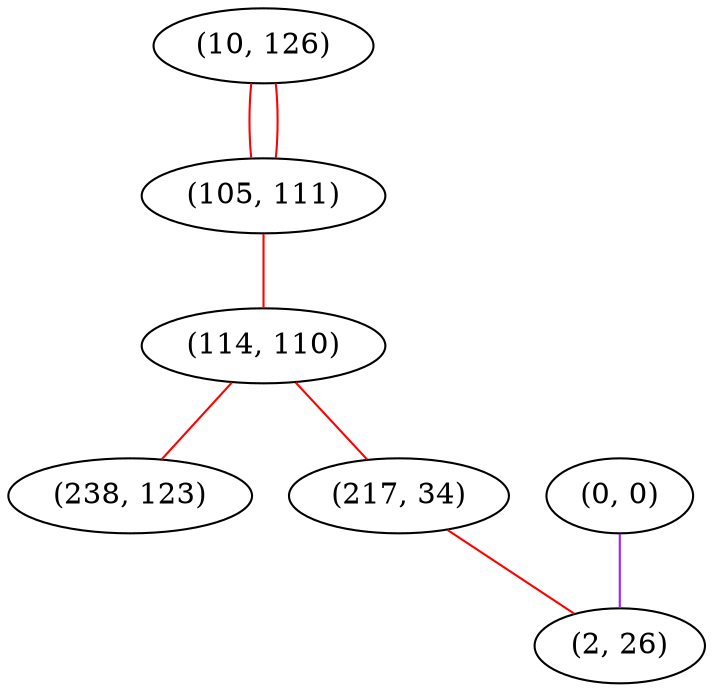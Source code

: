 graph "" {
"(10, 126)";
"(105, 111)";
"(114, 110)";
"(238, 123)";
"(0, 0)";
"(217, 34)";
"(2, 26)";
"(10, 126)" -- "(105, 111)"  [color=red, key=0, weight=1];
"(10, 126)" -- "(105, 111)"  [color=red, key=1, weight=1];
"(105, 111)" -- "(114, 110)"  [color=red, key=0, weight=1];
"(114, 110)" -- "(217, 34)"  [color=red, key=0, weight=1];
"(114, 110)" -- "(238, 123)"  [color=red, key=0, weight=1];
"(0, 0)" -- "(2, 26)"  [color=purple, key=0, weight=4];
"(217, 34)" -- "(2, 26)"  [color=red, key=0, weight=1];
}
